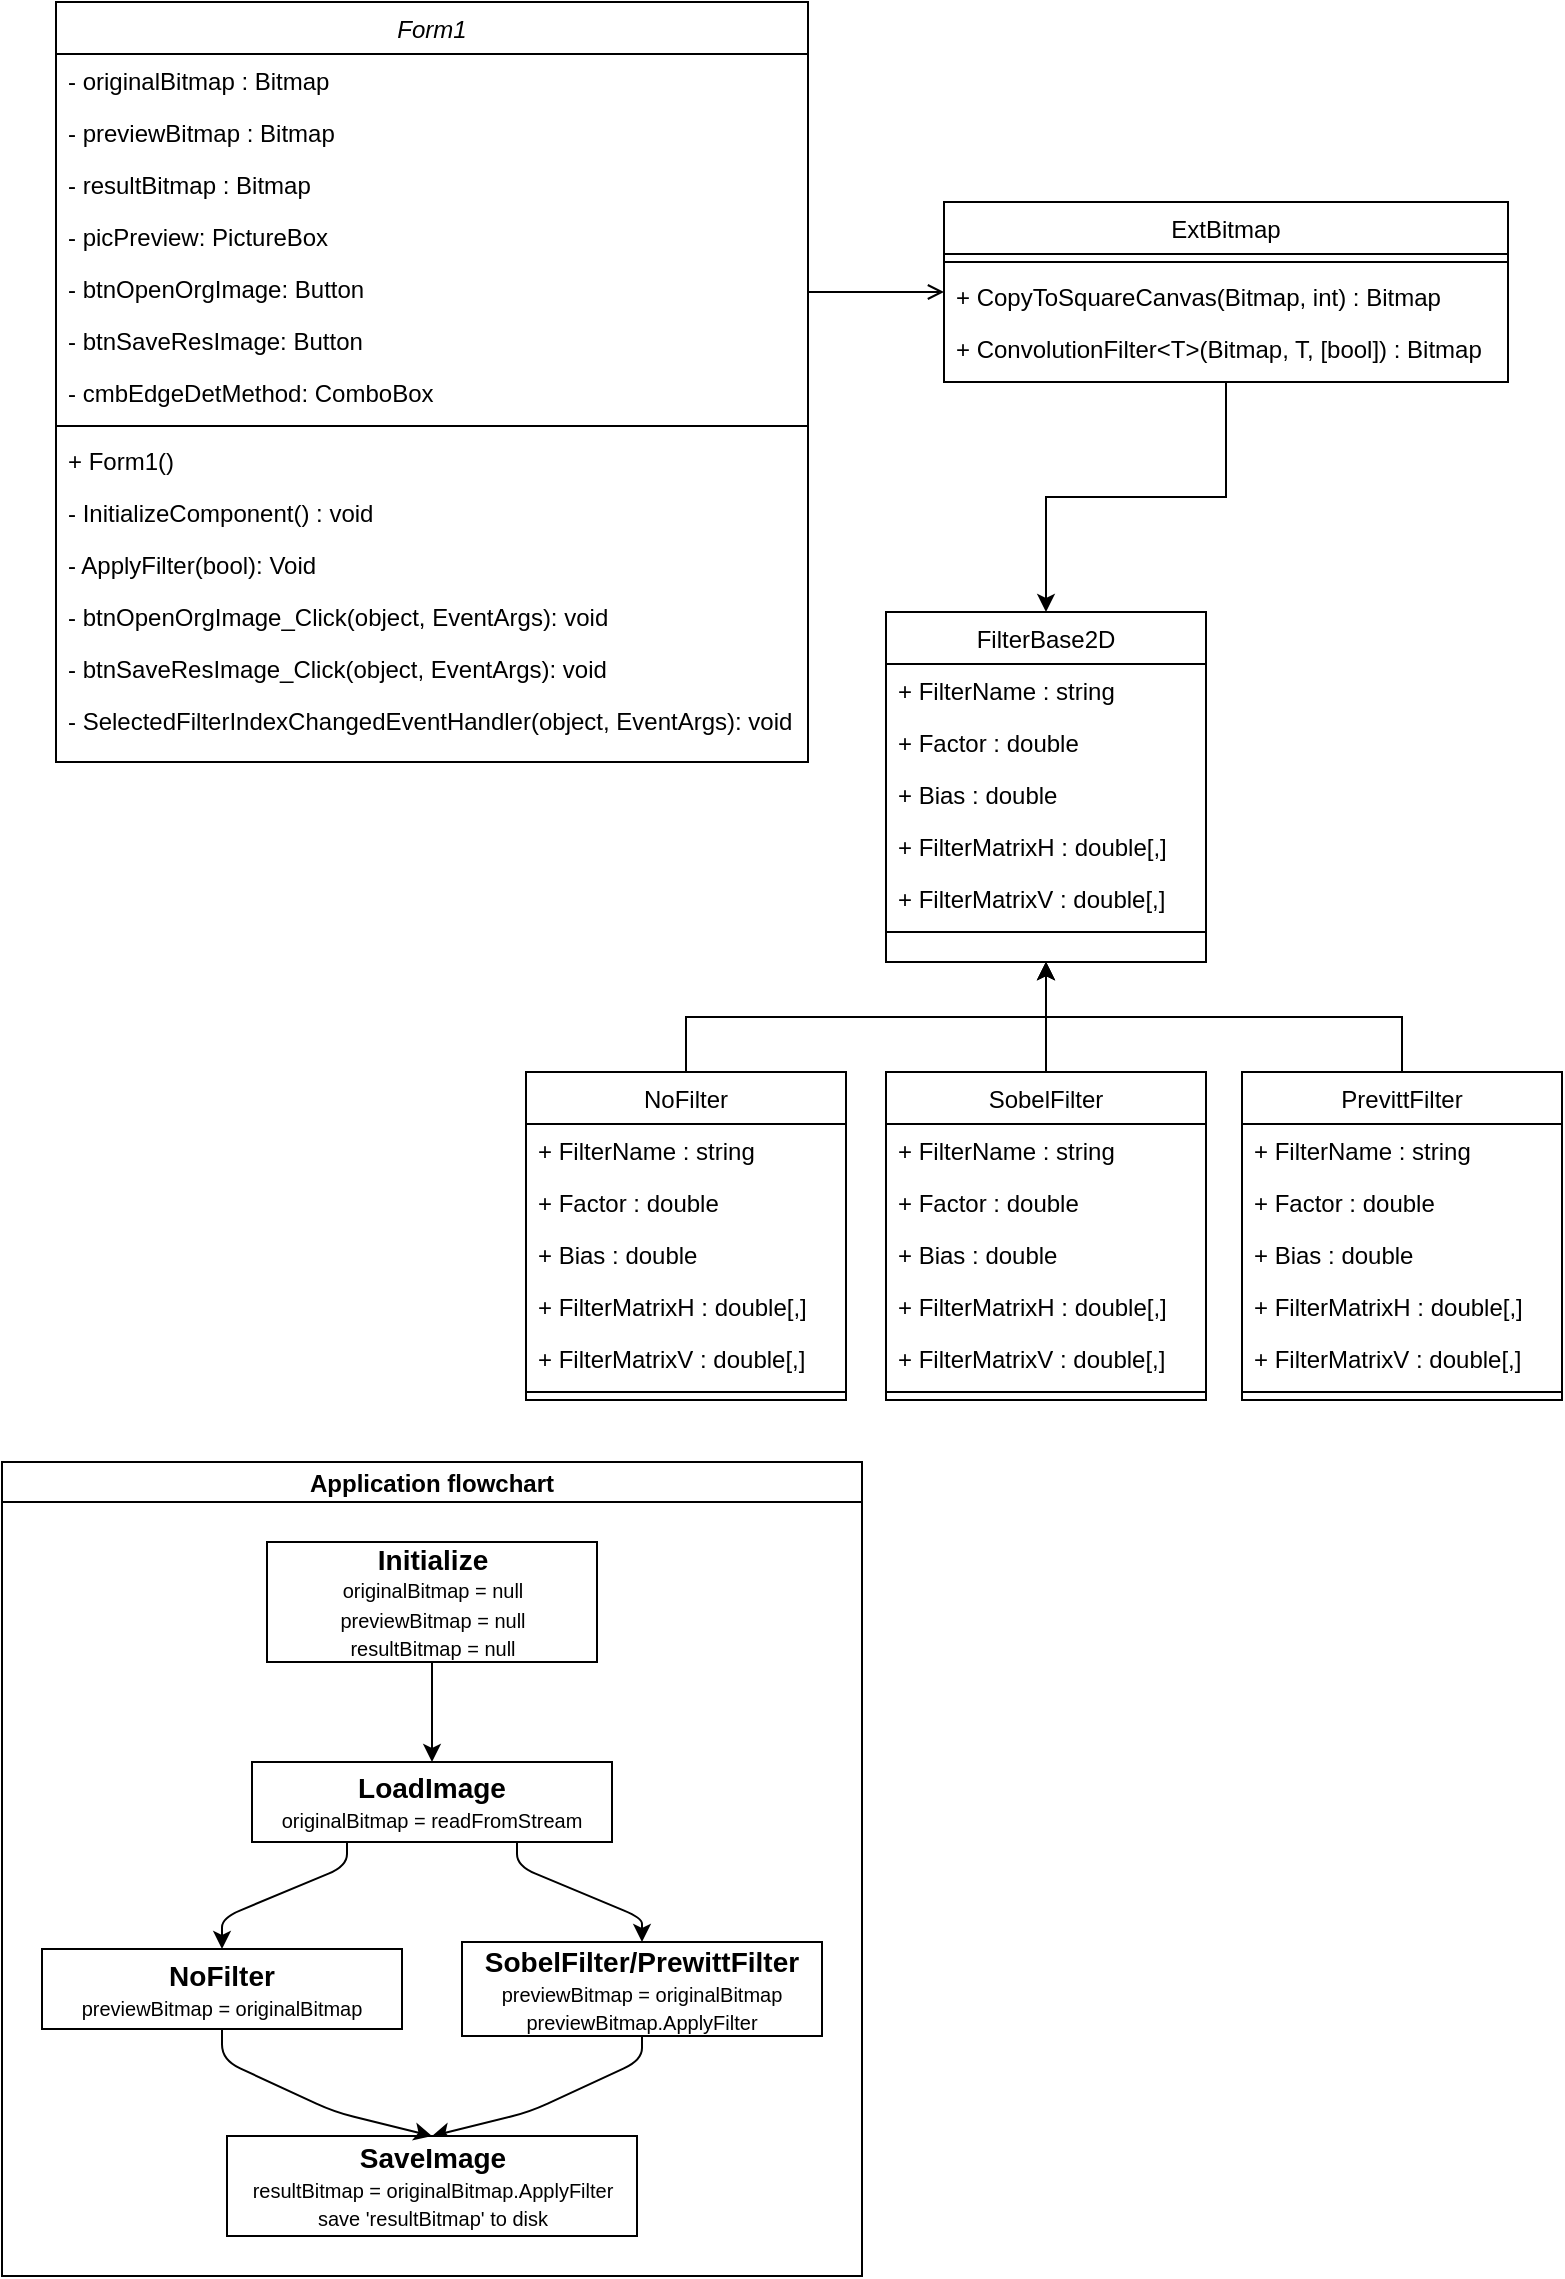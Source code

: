 <mxfile version="26.0.2" pages="2">
  <diagram id="C5RBs43oDa-KdzZeNtuy" name="Page-1">
    <mxGraphModel dx="653" dy="634" grid="1" gridSize="10" guides="1" tooltips="1" connect="1" arrows="1" fold="1" page="1" pageScale="1" pageWidth="827" pageHeight="1169" math="0" shadow="0">
      <root>
        <mxCell id="WIyWlLk6GJQsqaUBKTNV-0" />
        <mxCell id="WIyWlLk6GJQsqaUBKTNV-1" parent="WIyWlLk6GJQsqaUBKTNV-0" />
        <mxCell id="zkfFHV4jXpPFQw0GAbJ--0" value="Form1" style="swimlane;fontStyle=2;align=center;verticalAlign=top;childLayout=stackLayout;horizontal=1;startSize=26;horizontalStack=0;resizeParent=1;resizeLast=0;collapsible=1;marginBottom=0;rounded=0;shadow=0;strokeWidth=1;" parent="WIyWlLk6GJQsqaUBKTNV-1" vertex="1">
          <mxGeometry x="64" y="20" width="376" height="380" as="geometry">
            <mxRectangle x="230" y="140" width="160" height="26" as="alternateBounds" />
          </mxGeometry>
        </mxCell>
        <mxCell id="zkfFHV4jXpPFQw0GAbJ--1" value="- originalBitmap : Bitmap" style="text;align=left;verticalAlign=top;spacingLeft=4;spacingRight=4;overflow=hidden;rotatable=0;points=[[0,0.5],[1,0.5]];portConstraint=eastwest;" parent="zkfFHV4jXpPFQw0GAbJ--0" vertex="1">
          <mxGeometry y="26" width="376" height="26" as="geometry" />
        </mxCell>
        <mxCell id="zkfFHV4jXpPFQw0GAbJ--2" value="- previewBitmap : Bitmap" style="text;align=left;verticalAlign=top;spacingLeft=4;spacingRight=4;overflow=hidden;rotatable=0;points=[[0,0.5],[1,0.5]];portConstraint=eastwest;rounded=0;shadow=0;html=0;" parent="zkfFHV4jXpPFQw0GAbJ--0" vertex="1">
          <mxGeometry y="52" width="376" height="26" as="geometry" />
        </mxCell>
        <mxCell id="zkfFHV4jXpPFQw0GAbJ--3" value="- resultBitmap : Bitmap" style="text;align=left;verticalAlign=top;spacingLeft=4;spacingRight=4;overflow=hidden;rotatable=0;points=[[0,0.5],[1,0.5]];portConstraint=eastwest;rounded=0;shadow=0;html=0;" parent="zkfFHV4jXpPFQw0GAbJ--0" vertex="1">
          <mxGeometry y="78" width="376" height="26" as="geometry" />
        </mxCell>
        <mxCell id="YpkWQrEwv6g4tZQ6P5m9-1" value="- picPreview: PictureBox" style="text;align=left;verticalAlign=top;spacingLeft=4;spacingRight=4;overflow=hidden;rotatable=0;points=[[0,0.5],[1,0.5]];portConstraint=eastwest;" parent="zkfFHV4jXpPFQw0GAbJ--0" vertex="1">
          <mxGeometry y="104" width="376" height="26" as="geometry" />
        </mxCell>
        <mxCell id="zkfFHV4jXpPFQw0GAbJ--5" value="- btnOpenOrgImage: Button" style="text;align=left;verticalAlign=top;spacingLeft=4;spacingRight=4;overflow=hidden;rotatable=0;points=[[0,0.5],[1,0.5]];portConstraint=eastwest;" parent="zkfFHV4jXpPFQw0GAbJ--0" vertex="1">
          <mxGeometry y="130" width="376" height="26" as="geometry" />
        </mxCell>
        <mxCell id="YpkWQrEwv6g4tZQ6P5m9-2" value="- btnSaveResImage: Button" style="text;align=left;verticalAlign=top;spacingLeft=4;spacingRight=4;overflow=hidden;rotatable=0;points=[[0,0.5],[1,0.5]];portConstraint=eastwest;" parent="zkfFHV4jXpPFQw0GAbJ--0" vertex="1">
          <mxGeometry y="156" width="376" height="26" as="geometry" />
        </mxCell>
        <mxCell id="YpkWQrEwv6g4tZQ6P5m9-3" value="- cmbEdgeDetMethod: ComboBox" style="text;align=left;verticalAlign=top;spacingLeft=4;spacingRight=4;overflow=hidden;rotatable=0;points=[[0,0.5],[1,0.5]];portConstraint=eastwest;" parent="zkfFHV4jXpPFQw0GAbJ--0" vertex="1">
          <mxGeometry y="182" width="376" height="26" as="geometry" />
        </mxCell>
        <mxCell id="zkfFHV4jXpPFQw0GAbJ--4" value="" style="line;html=1;strokeWidth=1;align=left;verticalAlign=middle;spacingTop=-1;spacingLeft=3;spacingRight=3;rotatable=0;labelPosition=right;points=[];portConstraint=eastwest;" parent="zkfFHV4jXpPFQw0GAbJ--0" vertex="1">
          <mxGeometry y="208" width="376" height="8" as="geometry" />
        </mxCell>
        <mxCell id="YpkWQrEwv6g4tZQ6P5m9-8" value="+ Form1()" style="text;align=left;verticalAlign=top;spacingLeft=4;spacingRight=4;overflow=hidden;rotatable=0;points=[[0,0.5],[1,0.5]];portConstraint=eastwest;" parent="zkfFHV4jXpPFQw0GAbJ--0" vertex="1">
          <mxGeometry y="216" width="376" height="26" as="geometry" />
        </mxCell>
        <mxCell id="YpkWQrEwv6g4tZQ6P5m9-4" value="- InitializeComponent() : void" style="text;align=left;verticalAlign=top;spacingLeft=4;spacingRight=4;overflow=hidden;rotatable=0;points=[[0,0.5],[1,0.5]];portConstraint=eastwest;" parent="zkfFHV4jXpPFQw0GAbJ--0" vertex="1">
          <mxGeometry y="242" width="376" height="26" as="geometry" />
        </mxCell>
        <mxCell id="YpkWQrEwv6g4tZQ6P5m9-5" value="- ApplyFilter(bool): Void" style="text;align=left;verticalAlign=top;spacingLeft=4;spacingRight=4;overflow=hidden;rotatable=0;points=[[0,0.5],[1,0.5]];portConstraint=eastwest;" parent="zkfFHV4jXpPFQw0GAbJ--0" vertex="1">
          <mxGeometry y="268" width="376" height="26" as="geometry" />
        </mxCell>
        <mxCell id="YpkWQrEwv6g4tZQ6P5m9-6" value="- btnOpenOrgImage_Click(object, EventArgs): void" style="text;align=left;verticalAlign=top;spacingLeft=4;spacingRight=4;overflow=hidden;rotatable=0;points=[[0,0.5],[1,0.5]];portConstraint=eastwest;" parent="zkfFHV4jXpPFQw0GAbJ--0" vertex="1">
          <mxGeometry y="294" width="376" height="26" as="geometry" />
        </mxCell>
        <mxCell id="YpkWQrEwv6g4tZQ6P5m9-7" value="- btnSaveResImage_Click(object, EventArgs): void" style="text;align=left;verticalAlign=top;spacingLeft=4;spacingRight=4;overflow=hidden;rotatable=0;points=[[0,0.5],[1,0.5]];portConstraint=eastwest;" parent="zkfFHV4jXpPFQw0GAbJ--0" vertex="1">
          <mxGeometry y="320" width="376" height="26" as="geometry" />
        </mxCell>
        <mxCell id="YpkWQrEwv6g4tZQ6P5m9-9" value="- SelectedFilterIndexChangedEventHandler(object, EventArgs): void" style="text;align=left;verticalAlign=top;spacingLeft=4;spacingRight=4;overflow=hidden;rotatable=0;points=[[0,0.5],[1,0.5]];portConstraint=eastwest;" parent="zkfFHV4jXpPFQw0GAbJ--0" vertex="1">
          <mxGeometry y="346" width="376" height="26" as="geometry" />
        </mxCell>
        <mxCell id="zkfFHV4jXpPFQw0GAbJ--6" value="FilterBase2D" style="swimlane;fontStyle=0;align=center;verticalAlign=top;childLayout=stackLayout;horizontal=1;startSize=26;horizontalStack=0;resizeParent=1;resizeLast=0;collapsible=1;marginBottom=0;rounded=0;shadow=0;strokeWidth=1;strokeColor=default;" parent="WIyWlLk6GJQsqaUBKTNV-1" vertex="1">
          <mxGeometry x="479" y="325" width="160" height="175" as="geometry">
            <mxRectangle x="130" y="380" width="160" height="26" as="alternateBounds" />
          </mxGeometry>
        </mxCell>
        <mxCell id="zkfFHV4jXpPFQw0GAbJ--7" value="+ FilterName : string&#xa;" style="text;align=left;verticalAlign=top;spacingLeft=4;spacingRight=4;overflow=hidden;rotatable=0;points=[[0,0.5],[1,0.5]];portConstraint=eastwest;" parent="zkfFHV4jXpPFQw0GAbJ--6" vertex="1">
          <mxGeometry y="26" width="160" height="26" as="geometry" />
        </mxCell>
        <mxCell id="zkfFHV4jXpPFQw0GAbJ--8" value="+ Factor : double" style="text;align=left;verticalAlign=top;spacingLeft=4;spacingRight=4;overflow=hidden;rotatable=0;points=[[0,0.5],[1,0.5]];portConstraint=eastwest;rounded=0;shadow=0;html=0;" parent="zkfFHV4jXpPFQw0GAbJ--6" vertex="1">
          <mxGeometry y="52" width="160" height="26" as="geometry" />
        </mxCell>
        <mxCell id="zkfFHV4jXpPFQw0GAbJ--10" value="+ Bias : double" style="text;align=left;verticalAlign=top;spacingLeft=4;spacingRight=4;overflow=hidden;rotatable=0;points=[[0,0.5],[1,0.5]];portConstraint=eastwest;fontStyle=0" parent="zkfFHV4jXpPFQw0GAbJ--6" vertex="1">
          <mxGeometry y="78" width="160" height="26" as="geometry" />
        </mxCell>
        <mxCell id="zkfFHV4jXpPFQw0GAbJ--11" value="+ FilterMatrixH : double[,]" style="text;align=left;verticalAlign=top;spacingLeft=4;spacingRight=4;overflow=hidden;rotatable=0;points=[[0,0.5],[1,0.5]];portConstraint=eastwest;" parent="zkfFHV4jXpPFQw0GAbJ--6" vertex="1">
          <mxGeometry y="104" width="160" height="26" as="geometry" />
        </mxCell>
        <mxCell id="YpkWQrEwv6g4tZQ6P5m9-10" value="+ FilterMatrixV : double[,]" style="text;align=left;verticalAlign=top;spacingLeft=4;spacingRight=4;overflow=hidden;rotatable=0;points=[[0,0.5],[1,0.5]];portConstraint=eastwest;" parent="zkfFHV4jXpPFQw0GAbJ--6" vertex="1">
          <mxGeometry y="130" width="160" height="26" as="geometry" />
        </mxCell>
        <mxCell id="zkfFHV4jXpPFQw0GAbJ--9" value="" style="line;html=1;strokeWidth=1;align=left;verticalAlign=middle;spacingTop=-1;spacingLeft=3;spacingRight=3;rotatable=0;labelPosition=right;points=[];portConstraint=eastwest;" parent="zkfFHV4jXpPFQw0GAbJ--6" vertex="1">
          <mxGeometry y="156" width="160" height="8" as="geometry" />
        </mxCell>
        <mxCell id="UFV5W0Wlu8VHJQ66kJPQ-4" value="" style="edgeStyle=orthogonalEdgeStyle;rounded=0;orthogonalLoop=1;jettySize=auto;html=1;entryX=0.5;entryY=0;entryDx=0;entryDy=0;" edge="1" parent="WIyWlLk6GJQsqaUBKTNV-1" source="zkfFHV4jXpPFQw0GAbJ--17" target="zkfFHV4jXpPFQw0GAbJ--6">
          <mxGeometry relative="1" as="geometry" />
        </mxCell>
        <mxCell id="zkfFHV4jXpPFQw0GAbJ--17" value="ExtBitmap" style="swimlane;fontStyle=0;align=center;verticalAlign=top;childLayout=stackLayout;horizontal=1;startSize=26;horizontalStack=0;resizeParent=1;resizeLast=0;collapsible=1;marginBottom=0;rounded=0;shadow=0;strokeWidth=1;" parent="WIyWlLk6GJQsqaUBKTNV-1" vertex="1">
          <mxGeometry x="508" y="120" width="282" height="90" as="geometry">
            <mxRectangle x="550" y="140" width="160" height="26" as="alternateBounds" />
          </mxGeometry>
        </mxCell>
        <mxCell id="zkfFHV4jXpPFQw0GAbJ--23" value="" style="line;html=1;strokeWidth=1;align=left;verticalAlign=middle;spacingTop=-1;spacingLeft=3;spacingRight=3;rotatable=0;labelPosition=right;points=[];portConstraint=eastwest;" parent="zkfFHV4jXpPFQw0GAbJ--17" vertex="1">
          <mxGeometry y="26" width="282" height="8" as="geometry" />
        </mxCell>
        <mxCell id="zkfFHV4jXpPFQw0GAbJ--24" value="+ CopyToSquareCanvas(Bitmap, int) : Bitmap" style="text;align=left;verticalAlign=top;spacingLeft=4;spacingRight=4;overflow=hidden;rotatable=0;points=[[0,0.5],[1,0.5]];portConstraint=eastwest;" parent="zkfFHV4jXpPFQw0GAbJ--17" vertex="1">
          <mxGeometry y="34" width="282" height="26" as="geometry" />
        </mxCell>
        <mxCell id="zkfFHV4jXpPFQw0GAbJ--25" value="+ ConvolutionFilter&lt;T&gt;(Bitmap, T, [bool]) : Bitmap" style="text;align=left;verticalAlign=top;spacingLeft=4;spacingRight=4;overflow=hidden;rotatable=0;points=[[0,0.5],[1,0.5]];portConstraint=eastwest;" parent="zkfFHV4jXpPFQw0GAbJ--17" vertex="1">
          <mxGeometry y="60" width="282" height="26" as="geometry" />
        </mxCell>
        <mxCell id="zkfFHV4jXpPFQw0GAbJ--26" value="" style="endArrow=open;shadow=0;strokeWidth=1;rounded=0;curved=0;endFill=1;edgeStyle=elbowEdgeStyle;elbow=vertical;" parent="WIyWlLk6GJQsqaUBKTNV-1" source="zkfFHV4jXpPFQw0GAbJ--0" target="zkfFHV4jXpPFQw0GAbJ--17" edge="1">
          <mxGeometry x="0.5" y="41" relative="1" as="geometry">
            <mxPoint x="380" y="192" as="sourcePoint" />
            <mxPoint x="540" y="192" as="targetPoint" />
            <mxPoint x="-40" y="32" as="offset" />
          </mxGeometry>
        </mxCell>
        <mxCell id="YpkWQrEwv6g4tZQ6P5m9-32" style="edgeStyle=orthogonalEdgeStyle;rounded=0;orthogonalLoop=1;jettySize=auto;html=1;exitX=0.5;exitY=0;exitDx=0;exitDy=0;entryX=0.5;entryY=1;entryDx=0;entryDy=0;" parent="WIyWlLk6GJQsqaUBKTNV-1" source="YpkWQrEwv6g4tZQ6P5m9-11" target="zkfFHV4jXpPFQw0GAbJ--6" edge="1">
          <mxGeometry relative="1" as="geometry" />
        </mxCell>
        <mxCell id="YpkWQrEwv6g4tZQ6P5m9-11" value="NoFilter" style="swimlane;fontStyle=0;align=center;verticalAlign=top;childLayout=stackLayout;horizontal=1;startSize=26;horizontalStack=0;resizeParent=1;resizeLast=0;collapsible=1;marginBottom=0;rounded=0;shadow=0;strokeWidth=1;strokeColor=default;" parent="WIyWlLk6GJQsqaUBKTNV-1" vertex="1">
          <mxGeometry x="299" y="555" width="160" height="164" as="geometry">
            <mxRectangle x="130" y="380" width="160" height="26" as="alternateBounds" />
          </mxGeometry>
        </mxCell>
        <mxCell id="YpkWQrEwv6g4tZQ6P5m9-12" value="+ FilterName : string&#xa;" style="text;align=left;verticalAlign=top;spacingLeft=4;spacingRight=4;overflow=hidden;rotatable=0;points=[[0,0.5],[1,0.5]];portConstraint=eastwest;" parent="YpkWQrEwv6g4tZQ6P5m9-11" vertex="1">
          <mxGeometry y="26" width="160" height="26" as="geometry" />
        </mxCell>
        <mxCell id="YpkWQrEwv6g4tZQ6P5m9-13" value="+ Factor : double" style="text;align=left;verticalAlign=top;spacingLeft=4;spacingRight=4;overflow=hidden;rotatable=0;points=[[0,0.5],[1,0.5]];portConstraint=eastwest;rounded=0;shadow=0;html=0;" parent="YpkWQrEwv6g4tZQ6P5m9-11" vertex="1">
          <mxGeometry y="52" width="160" height="26" as="geometry" />
        </mxCell>
        <mxCell id="YpkWQrEwv6g4tZQ6P5m9-14" value="+ Bias : double" style="text;align=left;verticalAlign=top;spacingLeft=4;spacingRight=4;overflow=hidden;rotatable=0;points=[[0,0.5],[1,0.5]];portConstraint=eastwest;fontStyle=0" parent="YpkWQrEwv6g4tZQ6P5m9-11" vertex="1">
          <mxGeometry y="78" width="160" height="26" as="geometry" />
        </mxCell>
        <mxCell id="YpkWQrEwv6g4tZQ6P5m9-15" value="+ FilterMatrixH : double[,]" style="text;align=left;verticalAlign=top;spacingLeft=4;spacingRight=4;overflow=hidden;rotatable=0;points=[[0,0.5],[1,0.5]];portConstraint=eastwest;" parent="YpkWQrEwv6g4tZQ6P5m9-11" vertex="1">
          <mxGeometry y="104" width="160" height="26" as="geometry" />
        </mxCell>
        <mxCell id="YpkWQrEwv6g4tZQ6P5m9-16" value="+ FilterMatrixV : double[,]" style="text;align=left;verticalAlign=top;spacingLeft=4;spacingRight=4;overflow=hidden;rotatable=0;points=[[0,0.5],[1,0.5]];portConstraint=eastwest;" parent="YpkWQrEwv6g4tZQ6P5m9-11" vertex="1">
          <mxGeometry y="130" width="160" height="26" as="geometry" />
        </mxCell>
        <mxCell id="YpkWQrEwv6g4tZQ6P5m9-17" value="" style="line;html=1;strokeWidth=1;align=left;verticalAlign=middle;spacingTop=-1;spacingLeft=3;spacingRight=3;rotatable=0;labelPosition=right;points=[];portConstraint=eastwest;" parent="YpkWQrEwv6g4tZQ6P5m9-11" vertex="1">
          <mxGeometry y="156" width="160" height="8" as="geometry" />
        </mxCell>
        <mxCell id="YpkWQrEwv6g4tZQ6P5m9-33" value="" style="edgeStyle=orthogonalEdgeStyle;rounded=0;orthogonalLoop=1;jettySize=auto;html=1;entryX=0.5;entryY=1;entryDx=0;entryDy=0;" parent="WIyWlLk6GJQsqaUBKTNV-1" source="YpkWQrEwv6g4tZQ6P5m9-18" target="zkfFHV4jXpPFQw0GAbJ--6" edge="1">
          <mxGeometry relative="1" as="geometry" />
        </mxCell>
        <mxCell id="YpkWQrEwv6g4tZQ6P5m9-18" value="SobelFilter" style="swimlane;fontStyle=0;align=center;verticalAlign=top;childLayout=stackLayout;horizontal=1;startSize=26;horizontalStack=0;resizeParent=1;resizeLast=0;collapsible=1;marginBottom=0;rounded=0;shadow=0;strokeWidth=1;strokeColor=default;" parent="WIyWlLk6GJQsqaUBKTNV-1" vertex="1">
          <mxGeometry x="479" y="555" width="160" height="164" as="geometry">
            <mxRectangle x="130" y="380" width="160" height="26" as="alternateBounds" />
          </mxGeometry>
        </mxCell>
        <mxCell id="YpkWQrEwv6g4tZQ6P5m9-19" value="+ FilterName : string&#xa;" style="text;align=left;verticalAlign=top;spacingLeft=4;spacingRight=4;overflow=hidden;rotatable=0;points=[[0,0.5],[1,0.5]];portConstraint=eastwest;" parent="YpkWQrEwv6g4tZQ6P5m9-18" vertex="1">
          <mxGeometry y="26" width="160" height="26" as="geometry" />
        </mxCell>
        <mxCell id="YpkWQrEwv6g4tZQ6P5m9-20" value="+ Factor : double" style="text;align=left;verticalAlign=top;spacingLeft=4;spacingRight=4;overflow=hidden;rotatable=0;points=[[0,0.5],[1,0.5]];portConstraint=eastwest;rounded=0;shadow=0;html=0;" parent="YpkWQrEwv6g4tZQ6P5m9-18" vertex="1">
          <mxGeometry y="52" width="160" height="26" as="geometry" />
        </mxCell>
        <mxCell id="YpkWQrEwv6g4tZQ6P5m9-21" value="+ Bias : double" style="text;align=left;verticalAlign=top;spacingLeft=4;spacingRight=4;overflow=hidden;rotatable=0;points=[[0,0.5],[1,0.5]];portConstraint=eastwest;fontStyle=0" parent="YpkWQrEwv6g4tZQ6P5m9-18" vertex="1">
          <mxGeometry y="78" width="160" height="26" as="geometry" />
        </mxCell>
        <mxCell id="YpkWQrEwv6g4tZQ6P5m9-22" value="+ FilterMatrixH : double[,]" style="text;align=left;verticalAlign=top;spacingLeft=4;spacingRight=4;overflow=hidden;rotatable=0;points=[[0,0.5],[1,0.5]];portConstraint=eastwest;" parent="YpkWQrEwv6g4tZQ6P5m9-18" vertex="1">
          <mxGeometry y="104" width="160" height="26" as="geometry" />
        </mxCell>
        <mxCell id="YpkWQrEwv6g4tZQ6P5m9-23" value="+ FilterMatrixV : double[,]" style="text;align=left;verticalAlign=top;spacingLeft=4;spacingRight=4;overflow=hidden;rotatable=0;points=[[0,0.5],[1,0.5]];portConstraint=eastwest;" parent="YpkWQrEwv6g4tZQ6P5m9-18" vertex="1">
          <mxGeometry y="130" width="160" height="26" as="geometry" />
        </mxCell>
        <mxCell id="YpkWQrEwv6g4tZQ6P5m9-24" value="" style="line;html=1;strokeWidth=1;align=left;verticalAlign=middle;spacingTop=-1;spacingLeft=3;spacingRight=3;rotatable=0;labelPosition=right;points=[];portConstraint=eastwest;" parent="YpkWQrEwv6g4tZQ6P5m9-18" vertex="1">
          <mxGeometry y="156" width="160" height="8" as="geometry" />
        </mxCell>
        <mxCell id="YpkWQrEwv6g4tZQ6P5m9-34" style="edgeStyle=orthogonalEdgeStyle;rounded=0;orthogonalLoop=1;jettySize=auto;html=1;entryX=0.5;entryY=1;entryDx=0;entryDy=0;exitX=0.5;exitY=0;exitDx=0;exitDy=0;" parent="WIyWlLk6GJQsqaUBKTNV-1" source="YpkWQrEwv6g4tZQ6P5m9-25" target="zkfFHV4jXpPFQw0GAbJ--6" edge="1">
          <mxGeometry relative="1" as="geometry" />
        </mxCell>
        <mxCell id="YpkWQrEwv6g4tZQ6P5m9-25" value="PrevittFilter" style="swimlane;fontStyle=0;align=center;verticalAlign=top;childLayout=stackLayout;horizontal=1;startSize=26;horizontalStack=0;resizeParent=1;resizeLast=0;collapsible=1;marginBottom=0;rounded=0;shadow=0;strokeWidth=1;strokeColor=default;" parent="WIyWlLk6GJQsqaUBKTNV-1" vertex="1">
          <mxGeometry x="657" y="555" width="160" height="164" as="geometry">
            <mxRectangle x="130" y="380" width="160" height="26" as="alternateBounds" />
          </mxGeometry>
        </mxCell>
        <mxCell id="YpkWQrEwv6g4tZQ6P5m9-26" value="+ FilterName : string&#xa;" style="text;align=left;verticalAlign=top;spacingLeft=4;spacingRight=4;overflow=hidden;rotatable=0;points=[[0,0.5],[1,0.5]];portConstraint=eastwest;" parent="YpkWQrEwv6g4tZQ6P5m9-25" vertex="1">
          <mxGeometry y="26" width="160" height="26" as="geometry" />
        </mxCell>
        <mxCell id="YpkWQrEwv6g4tZQ6P5m9-27" value="+ Factor : double" style="text;align=left;verticalAlign=top;spacingLeft=4;spacingRight=4;overflow=hidden;rotatable=0;points=[[0,0.5],[1,0.5]];portConstraint=eastwest;rounded=0;shadow=0;html=0;" parent="YpkWQrEwv6g4tZQ6P5m9-25" vertex="1">
          <mxGeometry y="52" width="160" height="26" as="geometry" />
        </mxCell>
        <mxCell id="YpkWQrEwv6g4tZQ6P5m9-28" value="+ Bias : double" style="text;align=left;verticalAlign=top;spacingLeft=4;spacingRight=4;overflow=hidden;rotatable=0;points=[[0,0.5],[1,0.5]];portConstraint=eastwest;fontStyle=0" parent="YpkWQrEwv6g4tZQ6P5m9-25" vertex="1">
          <mxGeometry y="78" width="160" height="26" as="geometry" />
        </mxCell>
        <mxCell id="YpkWQrEwv6g4tZQ6P5m9-29" value="+ FilterMatrixH : double[,]" style="text;align=left;verticalAlign=top;spacingLeft=4;spacingRight=4;overflow=hidden;rotatable=0;points=[[0,0.5],[1,0.5]];portConstraint=eastwest;" parent="YpkWQrEwv6g4tZQ6P5m9-25" vertex="1">
          <mxGeometry y="104" width="160" height="26" as="geometry" />
        </mxCell>
        <mxCell id="YpkWQrEwv6g4tZQ6P5m9-30" value="+ FilterMatrixV : double[,]" style="text;align=left;verticalAlign=top;spacingLeft=4;spacingRight=4;overflow=hidden;rotatable=0;points=[[0,0.5],[1,0.5]];portConstraint=eastwest;" parent="YpkWQrEwv6g4tZQ6P5m9-25" vertex="1">
          <mxGeometry y="130" width="160" height="26" as="geometry" />
        </mxCell>
        <mxCell id="YpkWQrEwv6g4tZQ6P5m9-31" value="" style="line;html=1;strokeWidth=1;align=left;verticalAlign=middle;spacingTop=-1;spacingLeft=3;spacingRight=3;rotatable=0;labelPosition=right;points=[];portConstraint=eastwest;" parent="YpkWQrEwv6g4tZQ6P5m9-25" vertex="1">
          <mxGeometry y="156" width="160" height="8" as="geometry" />
        </mxCell>
        <mxCell id="qVyI_eifuuwFrAUNIjP9-0" value="Application flowchart" style="swimlane;startSize=20;horizontal=1;childLayout=flowLayout;flowOrientation=north;resizable=0;interRankCellSpacing=50;containerType=tree;fontSize=12;" parent="WIyWlLk6GJQsqaUBKTNV-1" vertex="1">
          <mxGeometry x="37" y="750" width="430" height="407" as="geometry" />
        </mxCell>
        <mxCell id="qVyI_eifuuwFrAUNIjP9-1" value="&lt;font style=&quot;font-size: 14px;&quot;&gt;&lt;b&gt;Initialize&lt;/b&gt;&lt;/font&gt;&lt;div&gt;&lt;font style=&quot;font-size: 10px;&quot;&gt;originalBitmap = null&lt;/font&gt;&lt;/div&gt;&lt;div&gt;&lt;font style=&quot;font-size: 10px;&quot;&gt;previewBitmap = null&lt;/font&gt;&lt;/div&gt;&lt;div&gt;&lt;font style=&quot;font-size: 10px;&quot;&gt;resultBitmap = null&lt;/font&gt;&lt;/div&gt;" style="whiteSpace=wrap;html=1;" parent="qVyI_eifuuwFrAUNIjP9-0" vertex="1">
          <mxGeometry x="132.5" y="40" width="165" height="60" as="geometry" />
        </mxCell>
        <mxCell id="qVyI_eifuuwFrAUNIjP9-2" value="&lt;b&gt;&lt;font style=&quot;font-size: 14px;&quot;&gt;LoadImage&lt;/font&gt;&lt;/b&gt;&lt;div&gt;&lt;font style=&quot;font-size: 10px;&quot;&gt;originalBitmap = readFromStream&lt;/font&gt;&lt;/div&gt;" style="whiteSpace=wrap;html=1;" parent="qVyI_eifuuwFrAUNIjP9-0" vertex="1">
          <mxGeometry x="125" y="150" width="180" height="40" as="geometry" />
        </mxCell>
        <mxCell id="qVyI_eifuuwFrAUNIjP9-3" value="" style="html=1;rounded=1;curved=0;sourcePerimeterSpacing=0;targetPerimeterSpacing=0;startSize=6;endSize=6;noEdgeStyle=1;orthogonal=1;" parent="qVyI_eifuuwFrAUNIjP9-0" source="qVyI_eifuuwFrAUNIjP9-1" target="qVyI_eifuuwFrAUNIjP9-2" edge="1">
          <mxGeometry relative="1" as="geometry">
            <Array as="points">
              <mxPoint x="215" y="112" />
              <mxPoint x="215" y="138" />
            </Array>
          </mxGeometry>
        </mxCell>
        <mxCell id="qVyI_eifuuwFrAUNIjP9-4" value="" style="html=1;rounded=1;curved=0;sourcePerimeterSpacing=0;targetPerimeterSpacing=0;startSize=6;endSize=6;noEdgeStyle=1;orthogonal=1;" parent="qVyI_eifuuwFrAUNIjP9-0" source="qVyI_eifuuwFrAUNIjP9-2" target="qVyI_eifuuwFrAUNIjP9-5" edge="1">
          <mxGeometry relative="1" as="geometry">
            <mxPoint x="863" y="1020" as="sourcePoint" />
            <Array as="points">
              <mxPoint x="172.5" y="202" />
              <mxPoint x="110" y="228" />
            </Array>
          </mxGeometry>
        </mxCell>
        <mxCell id="qVyI_eifuuwFrAUNIjP9-5" value="&lt;div&gt;&lt;font style=&quot;font-size: 14px;&quot;&gt;&lt;b&gt;NoFilter&lt;/b&gt;&lt;/font&gt;&lt;/div&gt;&lt;div&gt;&lt;font style=&quot;font-size: 10px;&quot;&gt;previewBitmap = originalBitmap&lt;/font&gt;&lt;/div&gt;" style="whiteSpace=wrap;html=1;" parent="qVyI_eifuuwFrAUNIjP9-0" vertex="1">
          <mxGeometry x="20" y="243.5" width="180" height="40" as="geometry" />
        </mxCell>
        <mxCell id="qVyI_eifuuwFrAUNIjP9-6" value="" style="html=1;rounded=1;curved=0;sourcePerimeterSpacing=0;targetPerimeterSpacing=0;startSize=6;endSize=6;noEdgeStyle=1;orthogonal=1;" parent="qVyI_eifuuwFrAUNIjP9-0" source="qVyI_eifuuwFrAUNIjP9-2" target="qVyI_eifuuwFrAUNIjP9-7" edge="1">
          <mxGeometry relative="1" as="geometry">
            <mxPoint x="803" y="900" as="sourcePoint" />
            <Array as="points">
              <mxPoint x="257.5" y="202" />
              <mxPoint x="320" y="228" />
            </Array>
          </mxGeometry>
        </mxCell>
        <mxCell id="qVyI_eifuuwFrAUNIjP9-7" value="&lt;b&gt;&lt;font style=&quot;font-size: 14px;&quot;&gt;SobelFilter/PrewittFilter&lt;/font&gt;&lt;/b&gt;&lt;div&gt;&lt;font style=&quot;font-size: 10px;&quot;&gt;previewBitmap = originalBitmap&lt;/font&gt;&lt;/div&gt;&lt;div&gt;&lt;font style=&quot;font-size: 10px;&quot;&gt;previewBitmap.ApplyFilter&lt;/font&gt;&lt;/div&gt;" style="whiteSpace=wrap;html=1;" parent="qVyI_eifuuwFrAUNIjP9-0" vertex="1">
          <mxGeometry x="230" y="240" width="180" height="47" as="geometry" />
        </mxCell>
        <mxCell id="qVyI_eifuuwFrAUNIjP9-8" value="" style="html=1;rounded=1;curved=0;sourcePerimeterSpacing=0;targetPerimeterSpacing=0;startSize=6;endSize=6;noEdgeStyle=1;orthogonal=1;entryX=0.5;entryY=0;entryDx=0;entryDy=0;" parent="qVyI_eifuuwFrAUNIjP9-0" source="qVyI_eifuuwFrAUNIjP9-7" target="qVyI_eifuuwFrAUNIjP9-9" edge="1">
          <mxGeometry relative="1" as="geometry">
            <mxPoint x="911" y="910" as="sourcePoint" />
            <Array as="points">
              <mxPoint x="320" y="299" />
              <mxPoint x="263.75" y="325" />
            </Array>
          </mxGeometry>
        </mxCell>
        <mxCell id="qVyI_eifuuwFrAUNIjP9-9" value="&lt;span style=&quot;font-size: 14px;&quot;&gt;&lt;b&gt;SaveImage&lt;/b&gt;&lt;/span&gt;&lt;div&gt;&lt;font style=&quot;font-size: 10px;&quot;&gt;resultBitmap = originalBitmap.ApplyFilter&lt;/font&gt;&lt;/div&gt;&lt;div&gt;&lt;font style=&quot;font-size: 10px;&quot;&gt;save &#39;resultBitmap&#39; to disk&lt;/font&gt;&lt;/div&gt;" style="whiteSpace=wrap;html=1;" parent="qVyI_eifuuwFrAUNIjP9-0" vertex="1">
          <mxGeometry x="112.5" y="337" width="205" height="50" as="geometry" />
        </mxCell>
        <mxCell id="qVyI_eifuuwFrAUNIjP9-10" value="" style="html=1;rounded=1;curved=0;sourcePerimeterSpacing=0;targetPerimeterSpacing=0;startSize=6;endSize=6;noEdgeStyle=1;orthogonal=1;entryX=0.5;entryY=0;entryDx=0;entryDy=0;" parent="qVyI_eifuuwFrAUNIjP9-0" source="qVyI_eifuuwFrAUNIjP9-5" target="qVyI_eifuuwFrAUNIjP9-9" edge="1">
          <mxGeometry relative="1" as="geometry">
            <mxPoint x="806" y="870" as="sourcePoint" />
            <Array as="points">
              <mxPoint x="110" y="299" />
              <mxPoint x="166.25" y="325" />
            </Array>
          </mxGeometry>
        </mxCell>
      </root>
    </mxGraphModel>
  </diagram>
  <diagram id="wcbdjYtKh4eN4CNp5fyr" name="Page-2">
    <mxGraphModel dx="1434" dy="780" grid="1" gridSize="10" guides="1" tooltips="1" connect="1" arrows="1" fold="1" page="1" pageScale="1" pageWidth="850" pageHeight="1100" math="0" shadow="0">
      <root>
        <mxCell id="0" />
        <mxCell id="1" parent="0" />
        <mxCell id="VWLI2LCWSgrkitZXwpiO-1" value="Application flowchart" style="swimlane;startSize=20;horizontal=1;childLayout=flowLayout;flowOrientation=north;resizable=0;interRankCellSpacing=50;containerType=tree;fontSize=12;" vertex="1" parent="1">
          <mxGeometry x="333" y="80" width="430" height="396" as="geometry" />
        </mxCell>
        <mxCell id="VWLI2LCWSgrkitZXwpiO-2" value="&lt;font style=&quot;font-size: 14px;&quot;&gt;&lt;b&gt;Initialize&lt;/b&gt;&lt;/font&gt;&lt;div&gt;&lt;font style=&quot;font-size: 10px;&quot;&gt;originalBitmap = null&lt;/font&gt;&lt;/div&gt;&lt;div&gt;&lt;font style=&quot;font-size: 10px;&quot;&gt;previewBitmap = null&lt;/font&gt;&lt;/div&gt;&lt;div&gt;&lt;font style=&quot;font-size: 10px;&quot;&gt;resultBitmap = null&lt;/font&gt;&lt;/div&gt;" style="whiteSpace=wrap;html=1;" vertex="1" parent="VWLI2LCWSgrkitZXwpiO-1">
          <mxGeometry x="132.5" y="40" width="165" height="60" as="geometry" />
        </mxCell>
        <mxCell id="VWLI2LCWSgrkitZXwpiO-3" value="&lt;b&gt;&lt;font style=&quot;font-size: 14px;&quot;&gt;LoadImage&lt;/font&gt;&lt;/b&gt;&lt;div&gt;&lt;font style=&quot;font-size: 10px;&quot;&gt;originalBitmap = readFromStream&lt;/font&gt;&lt;/div&gt;" style="whiteSpace=wrap;html=1;" vertex="1" parent="VWLI2LCWSgrkitZXwpiO-1">
          <mxGeometry x="125" y="150" width="180" height="40" as="geometry" />
        </mxCell>
        <mxCell id="VWLI2LCWSgrkitZXwpiO-4" value="" style="html=1;rounded=1;curved=0;sourcePerimeterSpacing=0;targetPerimeterSpacing=0;startSize=6;endSize=6;noEdgeStyle=1;orthogonal=1;" edge="1" parent="VWLI2LCWSgrkitZXwpiO-1" source="VWLI2LCWSgrkitZXwpiO-2" target="VWLI2LCWSgrkitZXwpiO-3">
          <mxGeometry relative="1" as="geometry">
            <Array as="points">
              <mxPoint x="215" y="112" />
              <mxPoint x="215" y="138" />
            </Array>
          </mxGeometry>
        </mxCell>
        <mxCell id="VWLI2LCWSgrkitZXwpiO-16" value="" style="html=1;rounded=1;curved=0;sourcePerimeterSpacing=0;targetPerimeterSpacing=0;startSize=6;endSize=6;noEdgeStyle=1;orthogonal=1;" edge="1" target="VWLI2LCWSgrkitZXwpiO-17" source="VWLI2LCWSgrkitZXwpiO-3" parent="VWLI2LCWSgrkitZXwpiO-1">
          <mxGeometry relative="1" as="geometry">
            <mxPoint x="723" y="740" as="sourcePoint" />
            <Array as="points">
              <mxPoint x="172.5" y="202" />
              <mxPoint x="110" y="228" />
            </Array>
          </mxGeometry>
        </mxCell>
        <mxCell id="VWLI2LCWSgrkitZXwpiO-17" value="&lt;div&gt;&lt;font style=&quot;font-size: 14px;&quot;&gt;&lt;b&gt;NoFilter&lt;/b&gt;&lt;/font&gt;&lt;/div&gt;&lt;div&gt;&lt;font style=&quot;font-size: 10px;&quot;&gt;previewBitmap = originalBitmap&lt;/font&gt;&lt;/div&gt;" style="whiteSpace=wrap;html=1;" vertex="1" parent="VWLI2LCWSgrkitZXwpiO-1">
          <mxGeometry x="20" y="243" width="180" height="40" as="geometry" />
        </mxCell>
        <mxCell id="VWLI2LCWSgrkitZXwpiO-18" value="" style="html=1;rounded=1;curved=0;sourcePerimeterSpacing=0;targetPerimeterSpacing=0;startSize=6;endSize=6;noEdgeStyle=1;orthogonal=1;" edge="1" target="VWLI2LCWSgrkitZXwpiO-19" source="VWLI2LCWSgrkitZXwpiO-3" parent="VWLI2LCWSgrkitZXwpiO-1">
          <mxGeometry relative="1" as="geometry">
            <mxPoint x="663" y="620" as="sourcePoint" />
            <Array as="points">
              <mxPoint x="257.5" y="202" />
              <mxPoint x="320" y="228" />
            </Array>
          </mxGeometry>
        </mxCell>
        <mxCell id="VWLI2LCWSgrkitZXwpiO-19" value="&lt;b&gt;&lt;font style=&quot;font-size: 14px;&quot;&gt;SobelFilter/PrewittFilter&lt;/font&gt;&lt;/b&gt;&lt;div&gt;&lt;font style=&quot;font-size: 10px;&quot;&gt;previewBitmap = originalBitmap&lt;/font&gt;&lt;/div&gt;&lt;div&gt;&lt;font style=&quot;font-size: 10px;&quot;&gt;previewBitmap.ApplyFilter&lt;/font&gt;&lt;/div&gt;" style="whiteSpace=wrap;html=1;" vertex="1" parent="VWLI2LCWSgrkitZXwpiO-1">
          <mxGeometry x="230" y="243" width="180" height="40" as="geometry" />
        </mxCell>
        <mxCell id="VWLI2LCWSgrkitZXwpiO-20" value="" style="html=1;rounded=1;curved=0;sourcePerimeterSpacing=0;targetPerimeterSpacing=0;startSize=6;endSize=6;noEdgeStyle=1;orthogonal=1;entryX=0.5;entryY=0;entryDx=0;entryDy=0;" edge="1" target="VWLI2LCWSgrkitZXwpiO-21" source="VWLI2LCWSgrkitZXwpiO-19" parent="VWLI2LCWSgrkitZXwpiO-1">
          <mxGeometry relative="1" as="geometry">
            <mxPoint x="771" y="630" as="sourcePoint" />
            <Array as="points">
              <mxPoint x="320" y="298" />
              <mxPoint x="263.75" y="324" />
            </Array>
          </mxGeometry>
        </mxCell>
        <mxCell id="VWLI2LCWSgrkitZXwpiO-21" value="&lt;span style=&quot;font-size: 14px;&quot;&gt;&lt;b&gt;SaveImage&lt;/b&gt;&lt;/span&gt;&lt;div&gt;&lt;font style=&quot;font-size: 10px;&quot;&gt;resultBitmap = originalBitmap.ApplyFilter&lt;/font&gt;&lt;/div&gt;&lt;div&gt;&lt;font style=&quot;font-size: 10px;&quot;&gt;save &#39;resultBitmap&#39; to disk&lt;/font&gt;&lt;/div&gt;" style="whiteSpace=wrap;html=1;" vertex="1" parent="VWLI2LCWSgrkitZXwpiO-1">
          <mxGeometry x="112.5" y="336" width="205" height="40" as="geometry" />
        </mxCell>
        <mxCell id="VWLI2LCWSgrkitZXwpiO-22" value="" style="html=1;rounded=1;curved=0;sourcePerimeterSpacing=0;targetPerimeterSpacing=0;startSize=6;endSize=6;noEdgeStyle=1;orthogonal=1;entryX=0.5;entryY=0;entryDx=0;entryDy=0;" edge="1" target="VWLI2LCWSgrkitZXwpiO-21" source="VWLI2LCWSgrkitZXwpiO-17" parent="VWLI2LCWSgrkitZXwpiO-1">
          <mxGeometry relative="1" as="geometry">
            <mxPoint x="666" y="590" as="sourcePoint" />
            <Array as="points">
              <mxPoint x="110" y="298" />
              <mxPoint x="166.25" y="324" />
            </Array>
          </mxGeometry>
        </mxCell>
      </root>
    </mxGraphModel>
  </diagram>
</mxfile>
